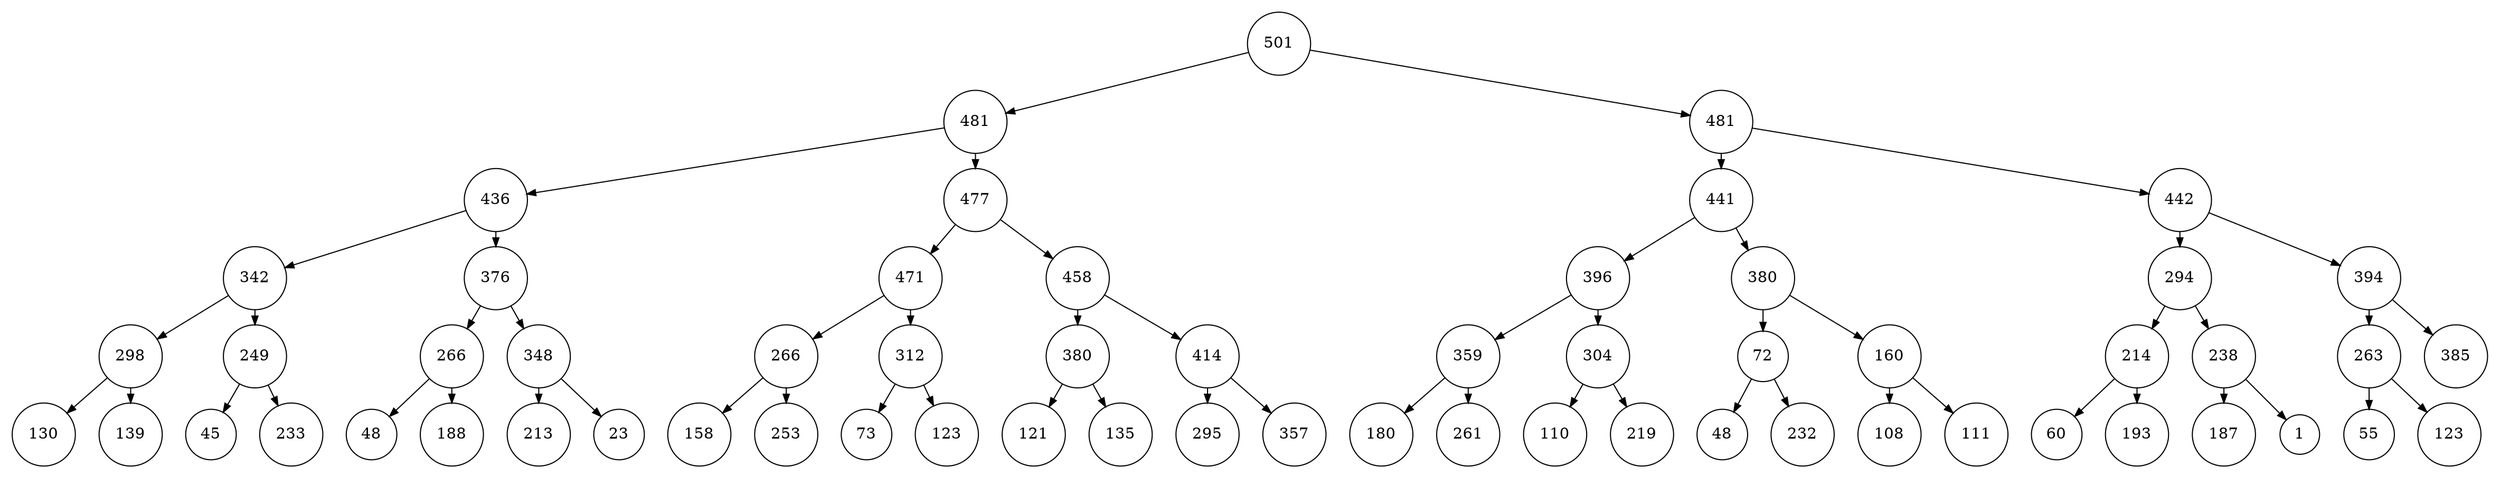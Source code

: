 
    digraph G {
    nodesep=0.3;
    ranksep=0.2;
    margin=0.1;
    node [shape=circle];
    edge [arrowsize=0.8];
    1 -> 2[side=left];
1 -> 3;
2 -> 4[side=left];
2 -> 5;
3 -> 6[side=left];
3 -> 7;
4 -> 8[side=left];
4 -> 9;
5 -> 10[side=left];
5 -> 11;
6 -> 12[side=left];
6 -> 13;
7 -> 14[side=left];
7 -> 15;
8 -> 16[side=left];
8 -> 17;
9 -> 18[side=left];
9 -> 19;
10 -> 20[side=left];
10 -> 21;
11 -> 22[side=left];
11 -> 23;
12 -> 24[side=left];
12 -> 25;
13 -> 26[side=left];
13 -> 27;
14 -> 28[side=left];
14 -> 29;
15 -> 30[side=left];
15 -> 31;
16 -> 32[side=left];
16 -> 33;
17 -> 34[side=left];
17 -> 35;
18 -> 36[side=left];
18 -> 37;
19 -> 38[side=left];
19 -> 39;
20 -> 40[side=left];
20 -> 41;
21 -> 42[side=left];
21 -> 43;
22 -> 44[side=left];
22 -> 45;
23 -> 46[side=left];
23 -> 47;
24 -> 48[side=left];
24 -> 49;
25 -> 50[side=left];
25 -> 51;
26 -> 52[side=left];
26 -> 53;
27 -> 54[side=left];
27 -> 55;
28 -> 56[side=left];
28 -> 57;
29 -> 58[side=left];
29 -> 59;
30 -> 60[side=left];
30 -> 61;
1[label="501"]
2[label="481"]
3[label="481"]
4[label="436"]
5[label="477"]
6[label="441"]
7[label="442"]
8[label="342"]
9[label="376"]
10[label="471"]
11[label="458"]
12[label="396"]
13[label="380"]
14[label="294"]
15[label="394"]
16[label="298"]
17[label="249"]
18[label="266"]
19[label="348"]
20[label="266"]
21[label="312"]
22[label="380"]
23[label="414"]
24[label="359"]
25[label="304"]
26[label="72"]
27[label="160"]
28[label="214"]
29[label="238"]
30[label="263"]
31[label="385"]
32[label="130"]
33[label="139"]
34[label="45"]
35[label="233"]
36[label="48"]
37[label="188"]
38[label="213"]
39[label="23"]
40[label="158"]
41[label="253"]
42[label="73"]
43[label="123"]
44[label="121"]
45[label="135"]
46[label="295"]
47[label="357"]
48[label="180"]
49[label="261"]
50[label="110"]
51[label="219"]
52[label="48"]
53[label="232"]
54[label="108"]
55[label="111"]
56[label="60"]
57[label="193"]
58[label="187"]
59[label="1"]
60[label="55"]
61[label="123"]}
